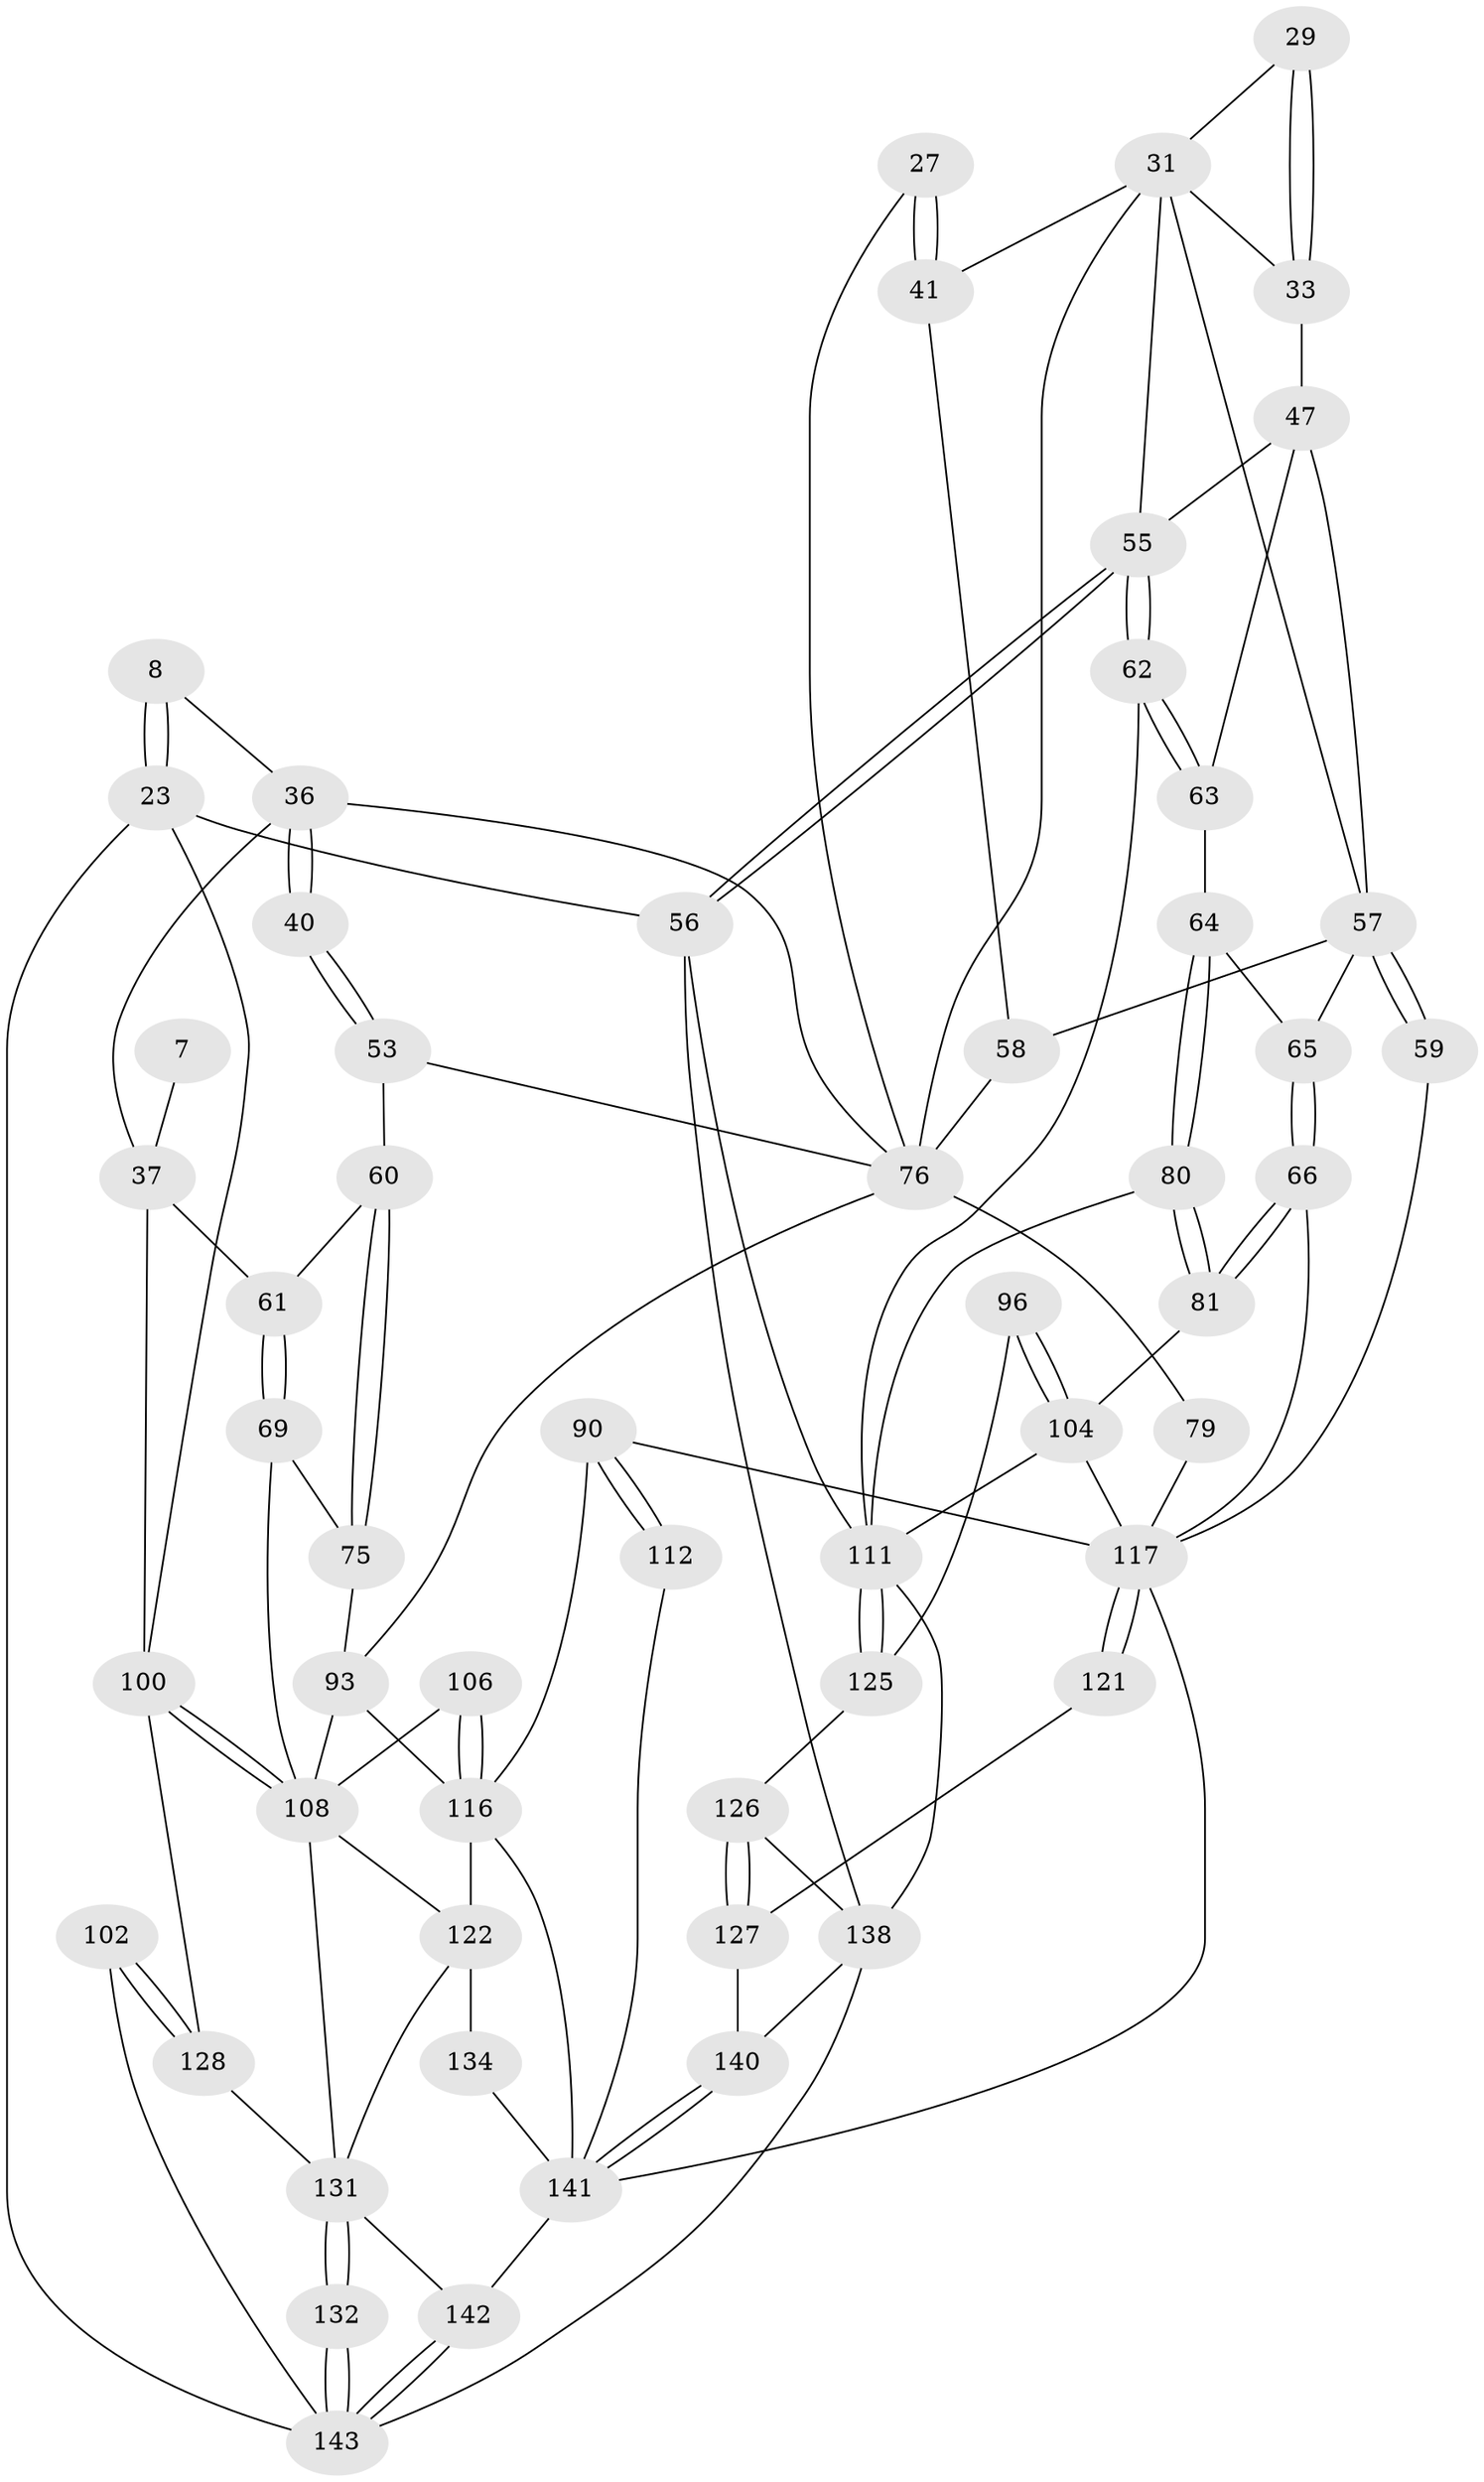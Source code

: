 // original degree distribution, {3: 0.03496503496503497, 6: 0.23076923076923078, 5: 0.5244755244755245, 4: 0.2097902097902098}
// Generated by graph-tools (version 1.1) at 2025/04/03/04/25 22:04:43]
// undirected, 57 vertices, 125 edges
graph export_dot {
graph [start="1"]
  node [color=gray90,style=filled];
  7 [pos="+0.16315418629643672+0.05955072950663792"];
  8 [pos="+0.2490121496050463+0.05773146272647379",super="+1"];
  23 [pos="+0.43347083517992907+0",super="+3"];
  27 [pos="+0.511410259840327+0.1803132405951723"];
  29 [pos="+0.7209305720698085+0.15157529073517692"];
  31 [pos="+0.655243012116713+0.18139304602833056",super="+30"];
  33 [pos="+0.803213196109015+0.1816858566938579",super="+18+19"];
  36 [pos="+0.16640328310649774+0.19746832627256783",super="+25"];
  37 [pos="+0.08312722669600914+0.21089483708666096",super="+5+11"];
  40 [pos="+0.3031119399396704+0.2794044195495296"];
  41 [pos="+0.5797195145044928+0.2084683738270575",super="+32+26"];
  47 [pos="+0.7904286035680588+0.3351748964221929",super="+46+38+35"];
  53 [pos="+0.3112791142676446+0.3390471697674332"];
  55 [pos="+1+0.4195958420305772",super="+45+34"];
  56 [pos="+1+0.4202116254052689",super="+22"];
  57 [pos="+0.6138908919901642+0.38893810454856476",super="+43+49"];
  58 [pos="+0.5966918785750696+0.3859249969563791",super="+54+44"];
  59 [pos="+0.6485377883633077+0.406480944958258"];
  60 [pos="+0.18444752639367704+0.3844298255345044"];
  61 [pos="+0.1624479923488874+0.3787206487905831"];
  62 [pos="+1+0.4270822940313418"];
  63 [pos="+0.9332466244613776+0.41566589969033396"];
  64 [pos="+0.883749486253279+0.4708655702116529"];
  65 [pos="+0.7736222938541549+0.4254840837974388"];
  66 [pos="+0.7254116741184495+0.5623154991246653"];
  69 [pos="+0.06943528039589707+0.43682350030041317"];
  75 [pos="+0.20684774505250178+0.5066306662289245"];
  76 [pos="+0.3671739711809171+0.48650559134549054",super="+52+51+68"];
  79 [pos="+0.41891951103588176+0.5126363953741843",super="+74"];
  80 [pos="+0.8603821362458888+0.5166108192082565"];
  81 [pos="+0.7408272802191918+0.5645851772898285"];
  90 [pos="+0.42410956561516605+0.6516012274797982",super="+89"];
  93 [pos="+0.35414113674254427+0.6131531265824449",super="+77+78"];
  96 [pos="+0.8926470114519318+0.6833650572102348"];
  100 [pos="+0+0.5181385891280069",super="+71"];
  102 [pos="+0+0.7308126074474532"];
  104 [pos="+0.8169436442387801+0.7525218662474968",super="+86+85"];
  106 [pos="+0.3279296218920934+0.6887404409499707"];
  108 [pos="+0.15467799715420066+0.6696055337326131",super="+107+84+70"];
  111 [pos="+1+0.8923418187235436",super="+97"];
  112 [pos="+0.4577868014660266+0.7491215289042291"];
  116 [pos="+0.3244256163996544+0.7016730467283033",super="+115+92"];
  117 [pos="+0.593624957526379+0.9081267755492983",super="+87+73+88+105"];
  121 [pos="+0.7961778615492868+0.7866274838983857"];
  122 [pos="+0.2261233161387939+0.7687305893969738",super="+120"];
  125 [pos="+0.9466264566144933+0.7691563764359954",super="+95"];
  126 [pos="+0.9241196641637763+0.8025209659362108"];
  127 [pos="+0.8562739700001614+0.8344460197386998"];
  128 [pos="+0.10867680103204262+0.6935439667246595",super="+101"];
  131 [pos="+0.16602297287383602+0.8738725711732493",super="+129"];
  132 [pos="+0.10446714064571316+0.9035360155111378",super="+130"];
  134 [pos="+0.22698866237901347+0.7786864895370348",super="+133"];
  138 [pos="+0.9463830508050567+0.8415313812269454",super="+110+109"];
  140 [pos="+0.9257356877803581+1",super="+139"];
  141 [pos="+0.5571625040999639+1",super="+118+135+136"];
  142 [pos="+0.44285312536062843+1",super="+137"];
  143 [pos="+0.1843443079313301+1",super="+103"];
  7 -- 37 [weight=2];
  8 -- 23 [weight=2];
  8 -- 23;
  8 -- 36;
  23 -- 56;
  23 -- 143;
  23 -- 100;
  27 -- 41 [weight=2];
  27 -- 41;
  27 -- 76;
  29 -- 33 [weight=2];
  29 -- 33;
  29 -- 31;
  31 -- 41 [weight=2];
  31 -- 33 [weight=2];
  31 -- 55;
  31 -- 76;
  31 -- 57;
  33 -- 47;
  36 -- 37 [weight=2];
  36 -- 40 [weight=2];
  36 -- 40;
  36 -- 76;
  37 -- 61;
  37 -- 100;
  40 -- 53;
  40 -- 53;
  41 -- 58;
  47 -- 55 [weight=2];
  47 -- 63;
  47 -- 57 [weight=2];
  53 -- 60;
  53 -- 76;
  55 -- 56 [weight=2];
  55 -- 56;
  55 -- 62;
  55 -- 62;
  56 -- 138;
  56 -- 111;
  57 -- 58 [weight=2];
  57 -- 59 [weight=2];
  57 -- 59;
  57 -- 65;
  58 -- 76 [weight=2];
  59 -- 117;
  60 -- 61;
  60 -- 75;
  60 -- 75;
  61 -- 69;
  61 -- 69;
  62 -- 63;
  62 -- 63;
  62 -- 111;
  63 -- 64;
  64 -- 65;
  64 -- 80;
  64 -- 80;
  65 -- 66;
  65 -- 66;
  66 -- 81;
  66 -- 81;
  66 -- 117;
  69 -- 75;
  69 -- 108;
  75 -- 93;
  76 -- 79 [weight=2];
  76 -- 93;
  79 -- 117 [weight=2];
  80 -- 81;
  80 -- 81;
  80 -- 111;
  81 -- 104;
  90 -- 112 [weight=2];
  90 -- 112;
  90 -- 117;
  90 -- 116;
  93 -- 108 [weight=2];
  93 -- 116;
  96 -- 104 [weight=2];
  96 -- 104;
  96 -- 125;
  100 -- 108 [weight=2];
  100 -- 108;
  100 -- 128;
  102 -- 128 [weight=2];
  102 -- 128;
  102 -- 143;
  104 -- 111;
  104 -- 117;
  106 -- 116 [weight=2];
  106 -- 116;
  106 -- 108;
  108 -- 131;
  108 -- 122;
  111 -- 125 [weight=2];
  111 -- 125;
  111 -- 138;
  112 -- 141;
  116 -- 141;
  116 -- 122;
  117 -- 121 [weight=2];
  117 -- 121;
  117 -- 141;
  121 -- 127;
  122 -- 134 [weight=2];
  122 -- 131;
  125 -- 126;
  126 -- 127;
  126 -- 127;
  126 -- 138;
  127 -- 140;
  128 -- 131;
  131 -- 132 [weight=2];
  131 -- 132;
  131 -- 142;
  132 -- 143 [weight=2];
  132 -- 143;
  134 -- 141 [weight=2];
  138 -- 140 [weight=2];
  138 -- 143;
  140 -- 141;
  140 -- 141;
  141 -- 142 [weight=2];
  142 -- 143;
  142 -- 143;
}
